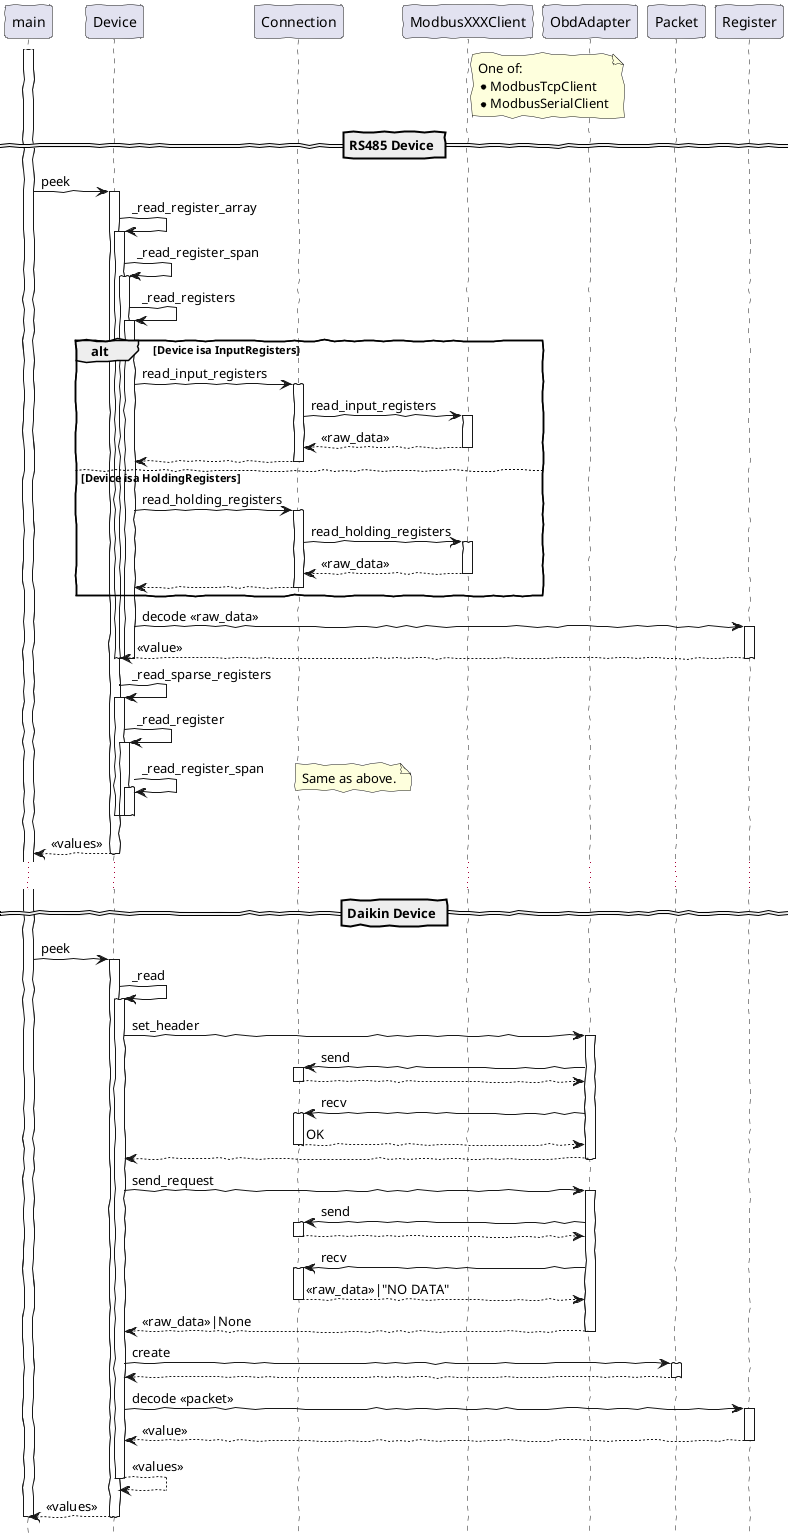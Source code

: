 @startuml
skinparam handwritten true
hide footbox

participant main
participant Device
participant Connection
participant ModbusXXXClient
participant ObdAdapter
participant Packet
participant Register

note right of ModbusXXXClient
One of:
* ModbusTcpClient
* ModbusSerialClient
end note

activate main

== RS485 Device ==

main -> Device: peek
activate Device

Device -> Device: _read_register_array
activate Device
Device -> Device: _read_register_span
activate Device
Device -> Device: _read_registers
activate Device
alt Device isa InputRegisters
Device -> Connection: read_input_registers
activate Connection
Connection -> ModbusXXXClient: read_input_registers
activate ModbusXXXClient
return <<raw_data>>
return
else Device isa HoldingRegisters
Device -> Connection: read_holding_registers
activate Connection
Connection -> ModbusXXXClient: read_holding_registers
activate ModbusXXXClient
return <<raw_data>>
return
end
Device -> Register: decode <<raw_data>>
activate Register
return <<value>>
deactivate Device
deactivate Device
deactivate Device

Device -> Device: _read_sparse_registers
activate Device
Device -> Device: _read_register
activate Device
Device -> Device: _read_register_span
activate Device
note right: Same as above.
deactivate Device
deactivate Device
deactivate Device
return <<values>>

...

== Daikin Device ==

main -> Device: peek
activate Device
Device -> Device: _read
activate Device
Device -> ObdAdapter: set_header
activate ObdAdapter
ObdAdapter -> Connection: send
activate Connection
return
ObdAdapter -> Connection: recv
activate Connection
return OK
return
Device -> ObdAdapter: send_request
activate ObdAdapter
ObdAdapter -> Connection: send
activate Connection
return
ObdAdapter -> Connection: recv
activate Connection
return <<raw_data>>|"NO DATA"
return <<raw_data>>|None
Device -> Packet: create
activate Packet
return
Device -> Register: decode <<packet>>
activate Register
return <<value>>
return <<values>>
return <<values>>

deactivate main
@enduml
